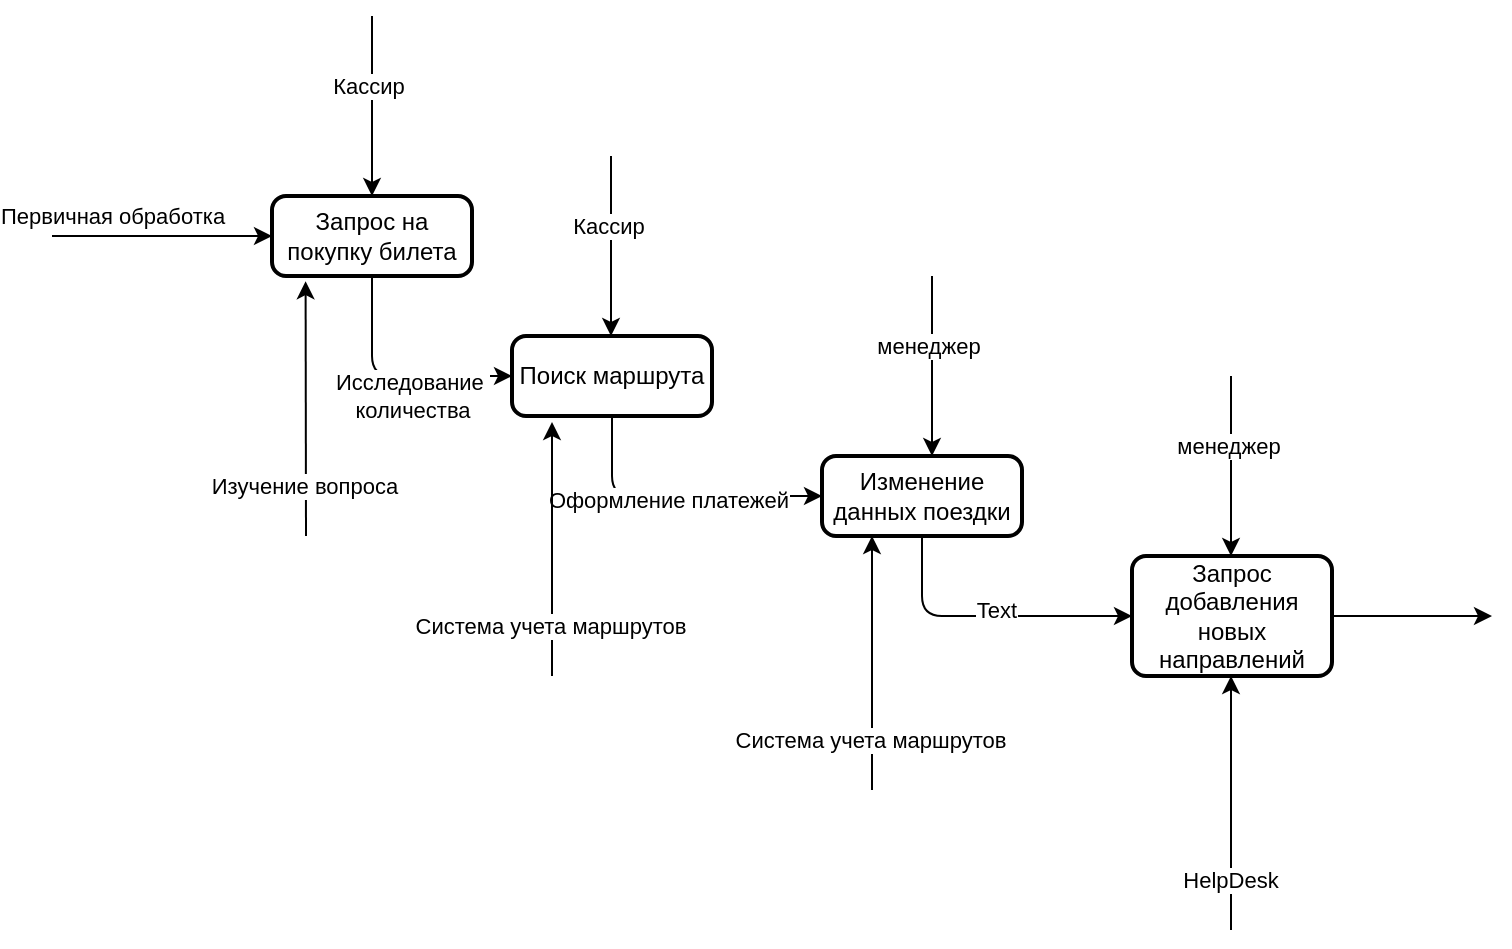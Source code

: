 <mxfile version="14.4.4" type="github">
  <diagram id="00D4ZFeYSsxVz7lEBmy-" name="Page-1">
    <mxGraphModel dx="1038" dy="548" grid="1" gridSize="10" guides="1" tooltips="1" connect="1" arrows="1" fold="1" page="1" pageScale="1" pageWidth="850" pageHeight="1100" math="0" shadow="0">
      <root>
        <mxCell id="0" />
        <mxCell id="1" parent="0" />
        <mxCell id="Riq8DA2Q5q9gx7Aug9cI-1" value="Запрос на покупку билета" style="rounded=1;whiteSpace=wrap;html=1;absoluteArcSize=1;arcSize=14;strokeWidth=2;" vertex="1" parent="1">
          <mxGeometry x="150" y="170" width="100" height="40" as="geometry" />
        </mxCell>
        <mxCell id="Riq8DA2Q5q9gx7Aug9cI-2" value="Поиск маршрута" style="rounded=1;whiteSpace=wrap;html=1;absoluteArcSize=1;arcSize=14;strokeWidth=2;" vertex="1" parent="1">
          <mxGeometry x="270" y="240" width="100" height="40" as="geometry" />
        </mxCell>
        <mxCell id="Riq8DA2Q5q9gx7Aug9cI-3" value="Изменение данных поездки" style="rounded=1;whiteSpace=wrap;html=1;absoluteArcSize=1;arcSize=14;strokeWidth=2;" vertex="1" parent="1">
          <mxGeometry x="425" y="300" width="100" height="40" as="geometry" />
        </mxCell>
        <mxCell id="Riq8DA2Q5q9gx7Aug9cI-4" value="Запрос добавления новых направлений" style="rounded=1;whiteSpace=wrap;html=1;absoluteArcSize=1;arcSize=14;strokeWidth=2;" vertex="1" parent="1">
          <mxGeometry x="580" y="350" width="100" height="60" as="geometry" />
        </mxCell>
        <mxCell id="Riq8DA2Q5q9gx7Aug9cI-5" value="" style="endArrow=classic;html=1;exitX=0.5;exitY=1;exitDx=0;exitDy=0;entryX=0;entryY=0.5;entryDx=0;entryDy=0;" edge="1" parent="1" source="Riq8DA2Q5q9gx7Aug9cI-1" target="Riq8DA2Q5q9gx7Aug9cI-2">
          <mxGeometry width="50" height="50" relative="1" as="geometry">
            <mxPoint x="250" y="390" as="sourcePoint" />
            <mxPoint x="300" y="340" as="targetPoint" />
            <Array as="points">
              <mxPoint x="200" y="260" />
            </Array>
          </mxGeometry>
        </mxCell>
        <mxCell id="Riq8DA2Q5q9gx7Aug9cI-10" value="Исследование&amp;nbsp;&lt;br&gt;количества" style="edgeLabel;html=1;align=center;verticalAlign=middle;resizable=0;points=[];" vertex="1" connectable="0" parent="Riq8DA2Q5q9gx7Aug9cI-5">
          <mxGeometry x="0.23" y="2" relative="1" as="geometry">
            <mxPoint x="-4" y="12" as="offset" />
          </mxGeometry>
        </mxCell>
        <mxCell id="Riq8DA2Q5q9gx7Aug9cI-6" value="" style="endArrow=classic;html=1;exitX=0.5;exitY=1;exitDx=0;exitDy=0;entryX=0;entryY=0.5;entryDx=0;entryDy=0;" edge="1" parent="1" source="Riq8DA2Q5q9gx7Aug9cI-2" target="Riq8DA2Q5q9gx7Aug9cI-3">
          <mxGeometry width="50" height="50" relative="1" as="geometry">
            <mxPoint x="420" y="400" as="sourcePoint" />
            <mxPoint x="470" y="350" as="targetPoint" />
            <Array as="points">
              <mxPoint x="320" y="320" />
            </Array>
          </mxGeometry>
        </mxCell>
        <mxCell id="Riq8DA2Q5q9gx7Aug9cI-16" value="Оформление платежей" style="edgeLabel;html=1;align=center;verticalAlign=middle;resizable=0;points=[];" vertex="1" connectable="0" parent="Riq8DA2Q5q9gx7Aug9cI-6">
          <mxGeometry x="-0.062" y="-2" relative="1" as="geometry">
            <mxPoint as="offset" />
          </mxGeometry>
        </mxCell>
        <mxCell id="Riq8DA2Q5q9gx7Aug9cI-7" value="" style="endArrow=classic;html=1;exitX=0.5;exitY=1;exitDx=0;exitDy=0;entryX=0;entryY=0.5;entryDx=0;entryDy=0;" edge="1" parent="1" source="Riq8DA2Q5q9gx7Aug9cI-3" target="Riq8DA2Q5q9gx7Aug9cI-4">
          <mxGeometry width="50" height="50" relative="1" as="geometry">
            <mxPoint x="520" y="430" as="sourcePoint" />
            <mxPoint x="570" y="380" as="targetPoint" />
            <Array as="points">
              <mxPoint x="475" y="380" />
            </Array>
          </mxGeometry>
        </mxCell>
        <mxCell id="Riq8DA2Q5q9gx7Aug9cI-19" value="Text" style="edgeLabel;html=1;align=center;verticalAlign=middle;resizable=0;points=[];" vertex="1" connectable="0" parent="Riq8DA2Q5q9gx7Aug9cI-7">
          <mxGeometry x="0.058" y="3" relative="1" as="geometry">
            <mxPoint as="offset" />
          </mxGeometry>
        </mxCell>
        <mxCell id="Riq8DA2Q5q9gx7Aug9cI-9" value="" style="endArrow=classic;html=1;entryX=0;entryY=0.5;entryDx=0;entryDy=0;" edge="1" parent="1" target="Riq8DA2Q5q9gx7Aug9cI-1">
          <mxGeometry width="50" height="50" relative="1" as="geometry">
            <mxPoint x="40" y="190" as="sourcePoint" />
            <mxPoint x="80" y="260" as="targetPoint" />
          </mxGeometry>
        </mxCell>
        <mxCell id="Riq8DA2Q5q9gx7Aug9cI-11" value="Первичная обработка" style="edgeLabel;html=1;align=center;verticalAlign=middle;resizable=0;points=[];" vertex="1" connectable="0" parent="Riq8DA2Q5q9gx7Aug9cI-9">
          <mxGeometry x="-0.491" relative="1" as="geometry">
            <mxPoint x="2" y="-10" as="offset" />
          </mxGeometry>
        </mxCell>
        <mxCell id="Riq8DA2Q5q9gx7Aug9cI-12" value="" style="endArrow=classic;html=1;entryX=0.5;entryY=0;entryDx=0;entryDy=0;" edge="1" parent="1" target="Riq8DA2Q5q9gx7Aug9cI-1">
          <mxGeometry width="50" height="50" relative="1" as="geometry">
            <mxPoint x="200" y="80" as="sourcePoint" />
            <mxPoint x="240" y="60" as="targetPoint" />
          </mxGeometry>
        </mxCell>
        <mxCell id="Riq8DA2Q5q9gx7Aug9cI-13" value="Кассир" style="edgeLabel;html=1;align=center;verticalAlign=middle;resizable=0;points=[];" vertex="1" connectable="0" parent="Riq8DA2Q5q9gx7Aug9cI-12">
          <mxGeometry x="-0.227" y="-2" relative="1" as="geometry">
            <mxPoint as="offset" />
          </mxGeometry>
        </mxCell>
        <mxCell id="Riq8DA2Q5q9gx7Aug9cI-14" value="" style="endArrow=classic;html=1;entryX=0.5;entryY=0;entryDx=0;entryDy=0;" edge="1" parent="1">
          <mxGeometry width="50" height="50" relative="1" as="geometry">
            <mxPoint x="319.5" y="150" as="sourcePoint" />
            <mxPoint x="319.5" y="240" as="targetPoint" />
          </mxGeometry>
        </mxCell>
        <mxCell id="Riq8DA2Q5q9gx7Aug9cI-15" value="Кассир" style="edgeLabel;html=1;align=center;verticalAlign=middle;resizable=0;points=[];" vertex="1" connectable="0" parent="Riq8DA2Q5q9gx7Aug9cI-14">
          <mxGeometry x="-0.227" y="-2" relative="1" as="geometry">
            <mxPoint as="offset" />
          </mxGeometry>
        </mxCell>
        <mxCell id="Riq8DA2Q5q9gx7Aug9cI-17" value="" style="endArrow=classic;html=1;entryX=0.5;entryY=0;entryDx=0;entryDy=0;" edge="1" parent="1">
          <mxGeometry width="50" height="50" relative="1" as="geometry">
            <mxPoint x="480" y="210" as="sourcePoint" />
            <mxPoint x="480" y="300" as="targetPoint" />
          </mxGeometry>
        </mxCell>
        <mxCell id="Riq8DA2Q5q9gx7Aug9cI-18" value="менеджер" style="edgeLabel;html=1;align=center;verticalAlign=middle;resizable=0;points=[];" vertex="1" connectable="0" parent="Riq8DA2Q5q9gx7Aug9cI-17">
          <mxGeometry x="-0.227" y="-2" relative="1" as="geometry">
            <mxPoint as="offset" />
          </mxGeometry>
        </mxCell>
        <mxCell id="Riq8DA2Q5q9gx7Aug9cI-20" value="" style="endArrow=classic;html=1;entryX=0.5;entryY=0;entryDx=0;entryDy=0;" edge="1" parent="1">
          <mxGeometry width="50" height="50" relative="1" as="geometry">
            <mxPoint x="629.5" y="260" as="sourcePoint" />
            <mxPoint x="629.5" y="350" as="targetPoint" />
          </mxGeometry>
        </mxCell>
        <mxCell id="Riq8DA2Q5q9gx7Aug9cI-21" value="менеджер" style="edgeLabel;html=1;align=center;verticalAlign=middle;resizable=0;points=[];" vertex="1" connectable="0" parent="Riq8DA2Q5q9gx7Aug9cI-20">
          <mxGeometry x="-0.227" y="-2" relative="1" as="geometry">
            <mxPoint as="offset" />
          </mxGeometry>
        </mxCell>
        <mxCell id="Riq8DA2Q5q9gx7Aug9cI-22" value="" style="endArrow=classic;html=1;exitX=1;exitY=0.5;exitDx=0;exitDy=0;" edge="1" parent="1" source="Riq8DA2Q5q9gx7Aug9cI-4">
          <mxGeometry width="50" height="50" relative="1" as="geometry">
            <mxPoint x="730" y="440" as="sourcePoint" />
            <mxPoint x="760" y="380" as="targetPoint" />
            <Array as="points">
              <mxPoint x="720" y="380" />
            </Array>
          </mxGeometry>
        </mxCell>
        <mxCell id="Riq8DA2Q5q9gx7Aug9cI-23" value="" style="endArrow=classic;html=1;entryX=0.168;entryY=1.065;entryDx=0;entryDy=0;entryPerimeter=0;" edge="1" parent="1" target="Riq8DA2Q5q9gx7Aug9cI-1">
          <mxGeometry width="50" height="50" relative="1" as="geometry">
            <mxPoint x="167" y="340" as="sourcePoint" />
            <mxPoint x="450" y="220" as="targetPoint" />
          </mxGeometry>
        </mxCell>
        <mxCell id="Riq8DA2Q5q9gx7Aug9cI-24" value="Изучение вопроса" style="edgeLabel;html=1;align=center;verticalAlign=middle;resizable=0;points=[];" vertex="1" connectable="0" parent="Riq8DA2Q5q9gx7Aug9cI-23">
          <mxGeometry x="-0.608" y="1" relative="1" as="geometry">
            <mxPoint as="offset" />
          </mxGeometry>
        </mxCell>
        <mxCell id="Riq8DA2Q5q9gx7Aug9cI-25" value="" style="endArrow=classic;html=1;" edge="1" parent="1">
          <mxGeometry width="50" height="50" relative="1" as="geometry">
            <mxPoint x="290" y="410" as="sourcePoint" />
            <mxPoint x="290" y="283" as="targetPoint" />
          </mxGeometry>
        </mxCell>
        <mxCell id="Riq8DA2Q5q9gx7Aug9cI-26" value="Система учета маршрутов" style="edgeLabel;html=1;align=center;verticalAlign=middle;resizable=0;points=[];" vertex="1" connectable="0" parent="Riq8DA2Q5q9gx7Aug9cI-25">
          <mxGeometry x="-0.608" y="1" relative="1" as="geometry">
            <mxPoint as="offset" />
          </mxGeometry>
        </mxCell>
        <mxCell id="Riq8DA2Q5q9gx7Aug9cI-28" value="" style="endArrow=classic;html=1;" edge="1" parent="1">
          <mxGeometry width="50" height="50" relative="1" as="geometry">
            <mxPoint x="450" y="467" as="sourcePoint" />
            <mxPoint x="450" y="340" as="targetPoint" />
          </mxGeometry>
        </mxCell>
        <mxCell id="Riq8DA2Q5q9gx7Aug9cI-29" value="Система учета маршрутов" style="edgeLabel;html=1;align=center;verticalAlign=middle;resizable=0;points=[];" vertex="1" connectable="0" parent="Riq8DA2Q5q9gx7Aug9cI-28">
          <mxGeometry x="-0.608" y="1" relative="1" as="geometry">
            <mxPoint as="offset" />
          </mxGeometry>
        </mxCell>
        <mxCell id="Riq8DA2Q5q9gx7Aug9cI-30" value="" style="endArrow=classic;html=1;" edge="1" parent="1">
          <mxGeometry width="50" height="50" relative="1" as="geometry">
            <mxPoint x="629.5" y="537" as="sourcePoint" />
            <mxPoint x="629.5" y="410" as="targetPoint" />
          </mxGeometry>
        </mxCell>
        <mxCell id="Riq8DA2Q5q9gx7Aug9cI-31" value="HelpDesk" style="edgeLabel;html=1;align=center;verticalAlign=middle;resizable=0;points=[];" vertex="1" connectable="0" parent="Riq8DA2Q5q9gx7Aug9cI-30">
          <mxGeometry x="-0.608" y="1" relative="1" as="geometry">
            <mxPoint as="offset" />
          </mxGeometry>
        </mxCell>
      </root>
    </mxGraphModel>
  </diagram>
</mxfile>
